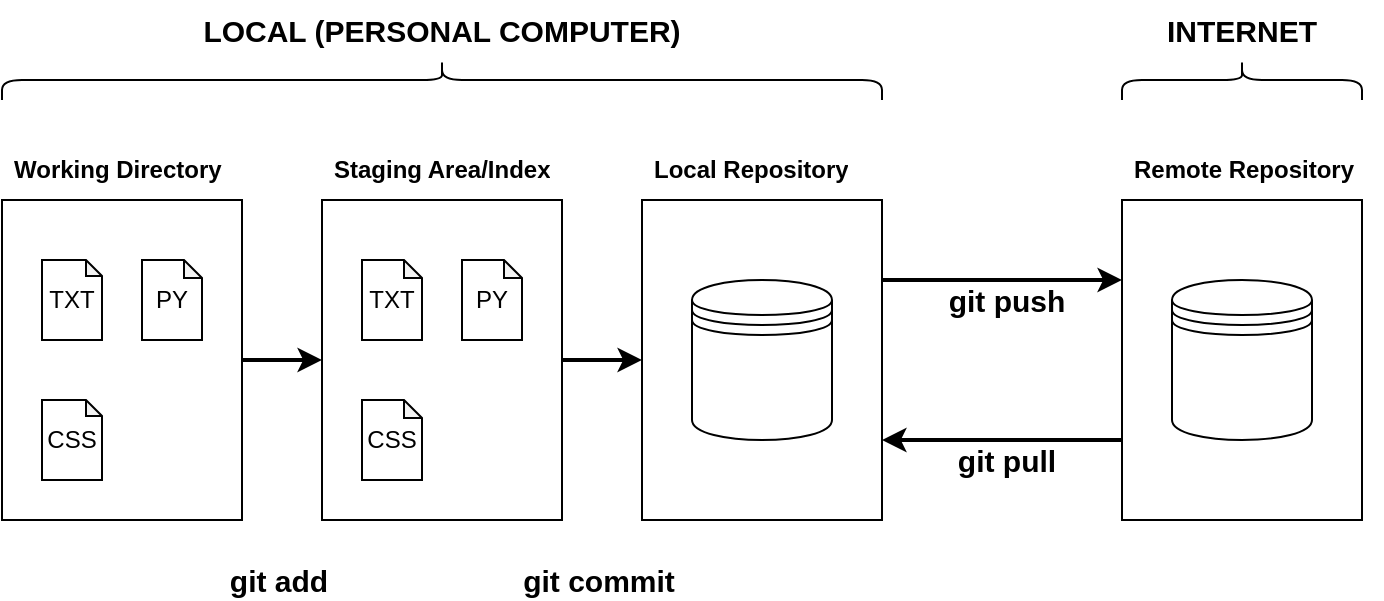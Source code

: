 <mxfile version="24.7.17">
  <diagram name="Strona-1" id="pGK3o2bpQCqVOJ1KOY3B">
    <mxGraphModel dx="949" dy="654" grid="1" gridSize="10" guides="1" tooltips="1" connect="1" arrows="1" fold="1" page="1" pageScale="1" pageWidth="827" pageHeight="1169" math="0" shadow="0">
      <root>
        <mxCell id="0" />
        <mxCell id="1" parent="0" />
        <mxCell id="wYG8iV0DFQpDiHs3QT-A-19" value="" style="rounded=0;whiteSpace=wrap;html=1;" vertex="1" parent="1">
          <mxGeometry x="40" y="160" width="120" height="160" as="geometry" />
        </mxCell>
        <mxCell id="wYG8iV0DFQpDiHs3QT-A-22" value="" style="rounded=0;whiteSpace=wrap;html=1;" vertex="1" parent="1">
          <mxGeometry x="360" y="160" width="120" height="160" as="geometry" />
        </mxCell>
        <mxCell id="wYG8iV0DFQpDiHs3QT-A-26" value="" style="rounded=0;whiteSpace=wrap;html=1;" vertex="1" parent="1">
          <mxGeometry x="600" y="160" width="120" height="160" as="geometry" />
        </mxCell>
        <mxCell id="wYG8iV0DFQpDiHs3QT-A-47" value="" style="shape=datastore;whiteSpace=wrap;html=1;" vertex="1" parent="1">
          <mxGeometry x="385" y="200" width="70" height="80" as="geometry" />
        </mxCell>
        <mxCell id="wYG8iV0DFQpDiHs3QT-A-49" value="" style="rounded=0;whiteSpace=wrap;html=1;shadow=0;glass=0;" vertex="1" parent="1">
          <mxGeometry x="200" y="160" width="120" height="160" as="geometry" />
        </mxCell>
        <mxCell id="wYG8iV0DFQpDiHs3QT-A-54" value="" style="endArrow=classic;html=1;rounded=0;strokeWidth=2;exitX=1;exitY=0.5;exitDx=0;exitDy=0;" edge="1" parent="1" source="wYG8iV0DFQpDiHs3QT-A-19" target="wYG8iV0DFQpDiHs3QT-A-49">
          <mxGeometry width="50" height="50" relative="1" as="geometry">
            <mxPoint x="120" y="360" as="sourcePoint" />
            <mxPoint x="240" y="360" as="targetPoint" />
          </mxGeometry>
        </mxCell>
        <mxCell id="wYG8iV0DFQpDiHs3QT-A-55" value="&lt;font style=&quot;font-size: 15px;&quot;&gt;&lt;b&gt;git add&lt;/b&gt;&lt;/font&gt;" style="edgeLabel;html=1;align=center;verticalAlign=middle;resizable=0;points=[];" vertex="1" connectable="0" parent="wYG8iV0DFQpDiHs3QT-A-54">
          <mxGeometry x="0.092" y="1" relative="1" as="geometry">
            <mxPoint x="-4" y="111" as="offset" />
          </mxGeometry>
        </mxCell>
        <mxCell id="wYG8iV0DFQpDiHs3QT-A-56" value="" style="shape=datastore;whiteSpace=wrap;html=1;" vertex="1" parent="1">
          <mxGeometry x="625" y="200" width="70" height="80" as="geometry" />
        </mxCell>
        <mxCell id="wYG8iV0DFQpDiHs3QT-A-57" value="" style="endArrow=classic;html=1;rounded=0;strokeWidth=2;entryX=0;entryY=0.5;entryDx=0;entryDy=0;exitX=1;exitY=0.5;exitDx=0;exitDy=0;" edge="1" parent="1" source="wYG8iV0DFQpDiHs3QT-A-49" target="wYG8iV0DFQpDiHs3QT-A-22">
          <mxGeometry width="50" height="50" relative="1" as="geometry">
            <mxPoint x="280" y="360" as="sourcePoint" />
            <mxPoint x="400" y="360" as="targetPoint" />
          </mxGeometry>
        </mxCell>
        <mxCell id="wYG8iV0DFQpDiHs3QT-A-58" value="&lt;font style=&quot;font-size: 15px;&quot;&gt;&lt;b&gt;git commit&lt;/b&gt;&lt;/font&gt;" style="edgeLabel;html=1;align=center;verticalAlign=middle;resizable=0;points=[];" vertex="1" connectable="0" parent="wYG8iV0DFQpDiHs3QT-A-57">
          <mxGeometry x="0.092" y="1" relative="1" as="geometry">
            <mxPoint x="-4" y="111" as="offset" />
          </mxGeometry>
        </mxCell>
        <mxCell id="wYG8iV0DFQpDiHs3QT-A-59" value="" style="endArrow=classic;html=1;rounded=0;strokeWidth=2;exitX=1;exitY=0.25;exitDx=0;exitDy=0;entryX=0;entryY=0.25;entryDx=0;entryDy=0;" edge="1" parent="1" source="wYG8iV0DFQpDiHs3QT-A-22" target="wYG8iV0DFQpDiHs3QT-A-26">
          <mxGeometry width="50" height="50" relative="1" as="geometry">
            <mxPoint x="440" y="360" as="sourcePoint" />
            <mxPoint x="640" y="360" as="targetPoint" />
          </mxGeometry>
        </mxCell>
        <mxCell id="wYG8iV0DFQpDiHs3QT-A-60" value="&lt;font style=&quot;font-size: 15px;&quot;&gt;&lt;b&gt;git push&lt;/b&gt;&lt;/font&gt;" style="edgeLabel;html=1;align=center;verticalAlign=middle;resizable=0;points=[];" vertex="1" connectable="0" parent="wYG8iV0DFQpDiHs3QT-A-59">
          <mxGeometry x="0.092" y="1" relative="1" as="geometry">
            <mxPoint x="-4" y="11" as="offset" />
          </mxGeometry>
        </mxCell>
        <mxCell id="wYG8iV0DFQpDiHs3QT-A-70" value="Working Directory" style="text;strokeColor=none;fillColor=none;align=left;verticalAlign=middle;spacingLeft=4;spacingRight=4;overflow=hidden;points=[[0,0.5],[1,0.5]];portConstraint=eastwest;rotatable=0;whiteSpace=wrap;html=1;shadow=0;rounded=0;glass=0;fontStyle=1;fontSize=12;" vertex="1" parent="1">
          <mxGeometry x="40" y="130" width="140" height="30" as="geometry" />
        </mxCell>
        <mxCell id="wYG8iV0DFQpDiHs3QT-A-71" value="Staging Area/Index" style="text;strokeColor=none;fillColor=none;align=left;verticalAlign=middle;spacingLeft=4;spacingRight=4;overflow=hidden;points=[[0,0.5],[1,0.5]];portConstraint=eastwest;rotatable=0;whiteSpace=wrap;html=1;shadow=0;rounded=0;glass=0;fontStyle=1" vertex="1" parent="1">
          <mxGeometry x="200" y="130" width="120" height="30" as="geometry" />
        </mxCell>
        <mxCell id="wYG8iV0DFQpDiHs3QT-A-72" value="Local Repository" style="text;strokeColor=none;fillColor=none;align=left;verticalAlign=middle;spacingLeft=4;spacingRight=4;overflow=hidden;points=[[0,0.5],[1,0.5]];portConstraint=eastwest;rotatable=0;whiteSpace=wrap;html=1;shadow=0;rounded=0;glass=0;fontStyle=1" vertex="1" parent="1">
          <mxGeometry x="360" y="130" width="120" height="30" as="geometry" />
        </mxCell>
        <mxCell id="wYG8iV0DFQpDiHs3QT-A-73" value="Remote Repository" style="text;strokeColor=none;fillColor=none;align=left;verticalAlign=middle;spacingLeft=4;spacingRight=4;overflow=hidden;points=[[0,0.5],[1,0.5]];portConstraint=eastwest;rotatable=0;whiteSpace=wrap;html=1;shadow=0;rounded=0;glass=0;fontStyle=1" vertex="1" parent="1">
          <mxGeometry x="600" y="130" width="130" height="30" as="geometry" />
        </mxCell>
        <mxCell id="wYG8iV0DFQpDiHs3QT-A-74" value="" style="endArrow=none;html=1;rounded=0;strokeWidth=2;startArrow=classic;startFill=1;endFill=0;entryX=0;entryY=0.75;entryDx=0;entryDy=0;exitX=1;exitY=0.75;exitDx=0;exitDy=0;" edge="1" parent="1" source="wYG8iV0DFQpDiHs3QT-A-22" target="wYG8iV0DFQpDiHs3QT-A-26">
          <mxGeometry width="50" height="50" relative="1" as="geometry">
            <mxPoint x="440" y="400" as="sourcePoint" />
            <mxPoint x="640" y="400" as="targetPoint" />
          </mxGeometry>
        </mxCell>
        <mxCell id="wYG8iV0DFQpDiHs3QT-A-75" value="&lt;font style=&quot;font-size: 15px;&quot;&gt;&lt;b&gt;git pull&lt;/b&gt;&lt;/font&gt;" style="edgeLabel;html=1;align=center;verticalAlign=middle;resizable=0;points=[];" vertex="1" connectable="0" parent="wYG8iV0DFQpDiHs3QT-A-74">
          <mxGeometry x="0.092" y="1" relative="1" as="geometry">
            <mxPoint x="-4" y="11" as="offset" />
          </mxGeometry>
        </mxCell>
        <mxCell id="wYG8iV0DFQpDiHs3QT-A-82" value="TXT" style="shape=note;whiteSpace=wrap;html=1;backgroundOutline=1;darkOpacity=0.05;size=8;" vertex="1" parent="1">
          <mxGeometry x="60" y="190" width="30" height="40" as="geometry" />
        </mxCell>
        <mxCell id="wYG8iV0DFQpDiHs3QT-A-83" value="PY" style="shape=note;whiteSpace=wrap;html=1;backgroundOutline=1;darkOpacity=0.05;size=9;" vertex="1" parent="1">
          <mxGeometry x="110" y="190" width="30" height="40" as="geometry" />
        </mxCell>
        <mxCell id="wYG8iV0DFQpDiHs3QT-A-85" value="CSS" style="shape=note;whiteSpace=wrap;html=1;backgroundOutline=1;darkOpacity=0.05;size=8;" vertex="1" parent="1">
          <mxGeometry x="60" y="260" width="30" height="40" as="geometry" />
        </mxCell>
        <mxCell id="wYG8iV0DFQpDiHs3QT-A-86" value="CSS" style="shape=note;whiteSpace=wrap;html=1;backgroundOutline=1;darkOpacity=0.05;size=9;" vertex="1" parent="1">
          <mxGeometry x="220" y="260" width="30" height="40" as="geometry" />
        </mxCell>
        <mxCell id="wYG8iV0DFQpDiHs3QT-A-87" value="TXT" style="shape=note;whiteSpace=wrap;html=1;backgroundOutline=1;darkOpacity=0.05;size=9;" vertex="1" parent="1">
          <mxGeometry x="220" y="190" width="30" height="40" as="geometry" />
        </mxCell>
        <mxCell id="wYG8iV0DFQpDiHs3QT-A-88" value="PY" style="shape=note;whiteSpace=wrap;html=1;backgroundOutline=1;darkOpacity=0.05;size=9;" vertex="1" parent="1">
          <mxGeometry x="270" y="190" width="30" height="40" as="geometry" />
        </mxCell>
        <mxCell id="wYG8iV0DFQpDiHs3QT-A-94" value="" style="shape=curlyBracket;whiteSpace=wrap;html=1;rounded=1;labelPosition=left;verticalLabelPosition=middle;align=right;verticalAlign=middle;rotation=90;" vertex="1" parent="1">
          <mxGeometry x="250" y="-120" width="20" height="440" as="geometry" />
        </mxCell>
        <mxCell id="wYG8iV0DFQpDiHs3QT-A-96" value="" style="shape=curlyBracket;whiteSpace=wrap;html=1;rounded=1;labelPosition=left;verticalLabelPosition=middle;align=right;verticalAlign=middle;rotation=90;" vertex="1" parent="1">
          <mxGeometry x="650" y="40" width="20" height="120" as="geometry" />
        </mxCell>
        <mxCell id="wYG8iV0DFQpDiHs3QT-A-97" value="&lt;b&gt;&lt;font style=&quot;font-size: 15px;&quot;&gt;LOCAL (PERSONAL COMPUTER)&lt;/font&gt;&lt;/b&gt;" style="text;html=1;align=center;verticalAlign=middle;whiteSpace=wrap;rounded=0;" vertex="1" parent="1">
          <mxGeometry x="40" y="60" width="440" height="30" as="geometry" />
        </mxCell>
        <mxCell id="wYG8iV0DFQpDiHs3QT-A-98" value="&lt;b&gt;&lt;font style=&quot;font-size: 15px;&quot;&gt;INTERNET&lt;/font&gt;&lt;/b&gt;" style="text;html=1;align=center;verticalAlign=middle;whiteSpace=wrap;rounded=0;" vertex="1" parent="1">
          <mxGeometry x="600" y="60" width="120" height="30" as="geometry" />
        </mxCell>
      </root>
    </mxGraphModel>
  </diagram>
</mxfile>
